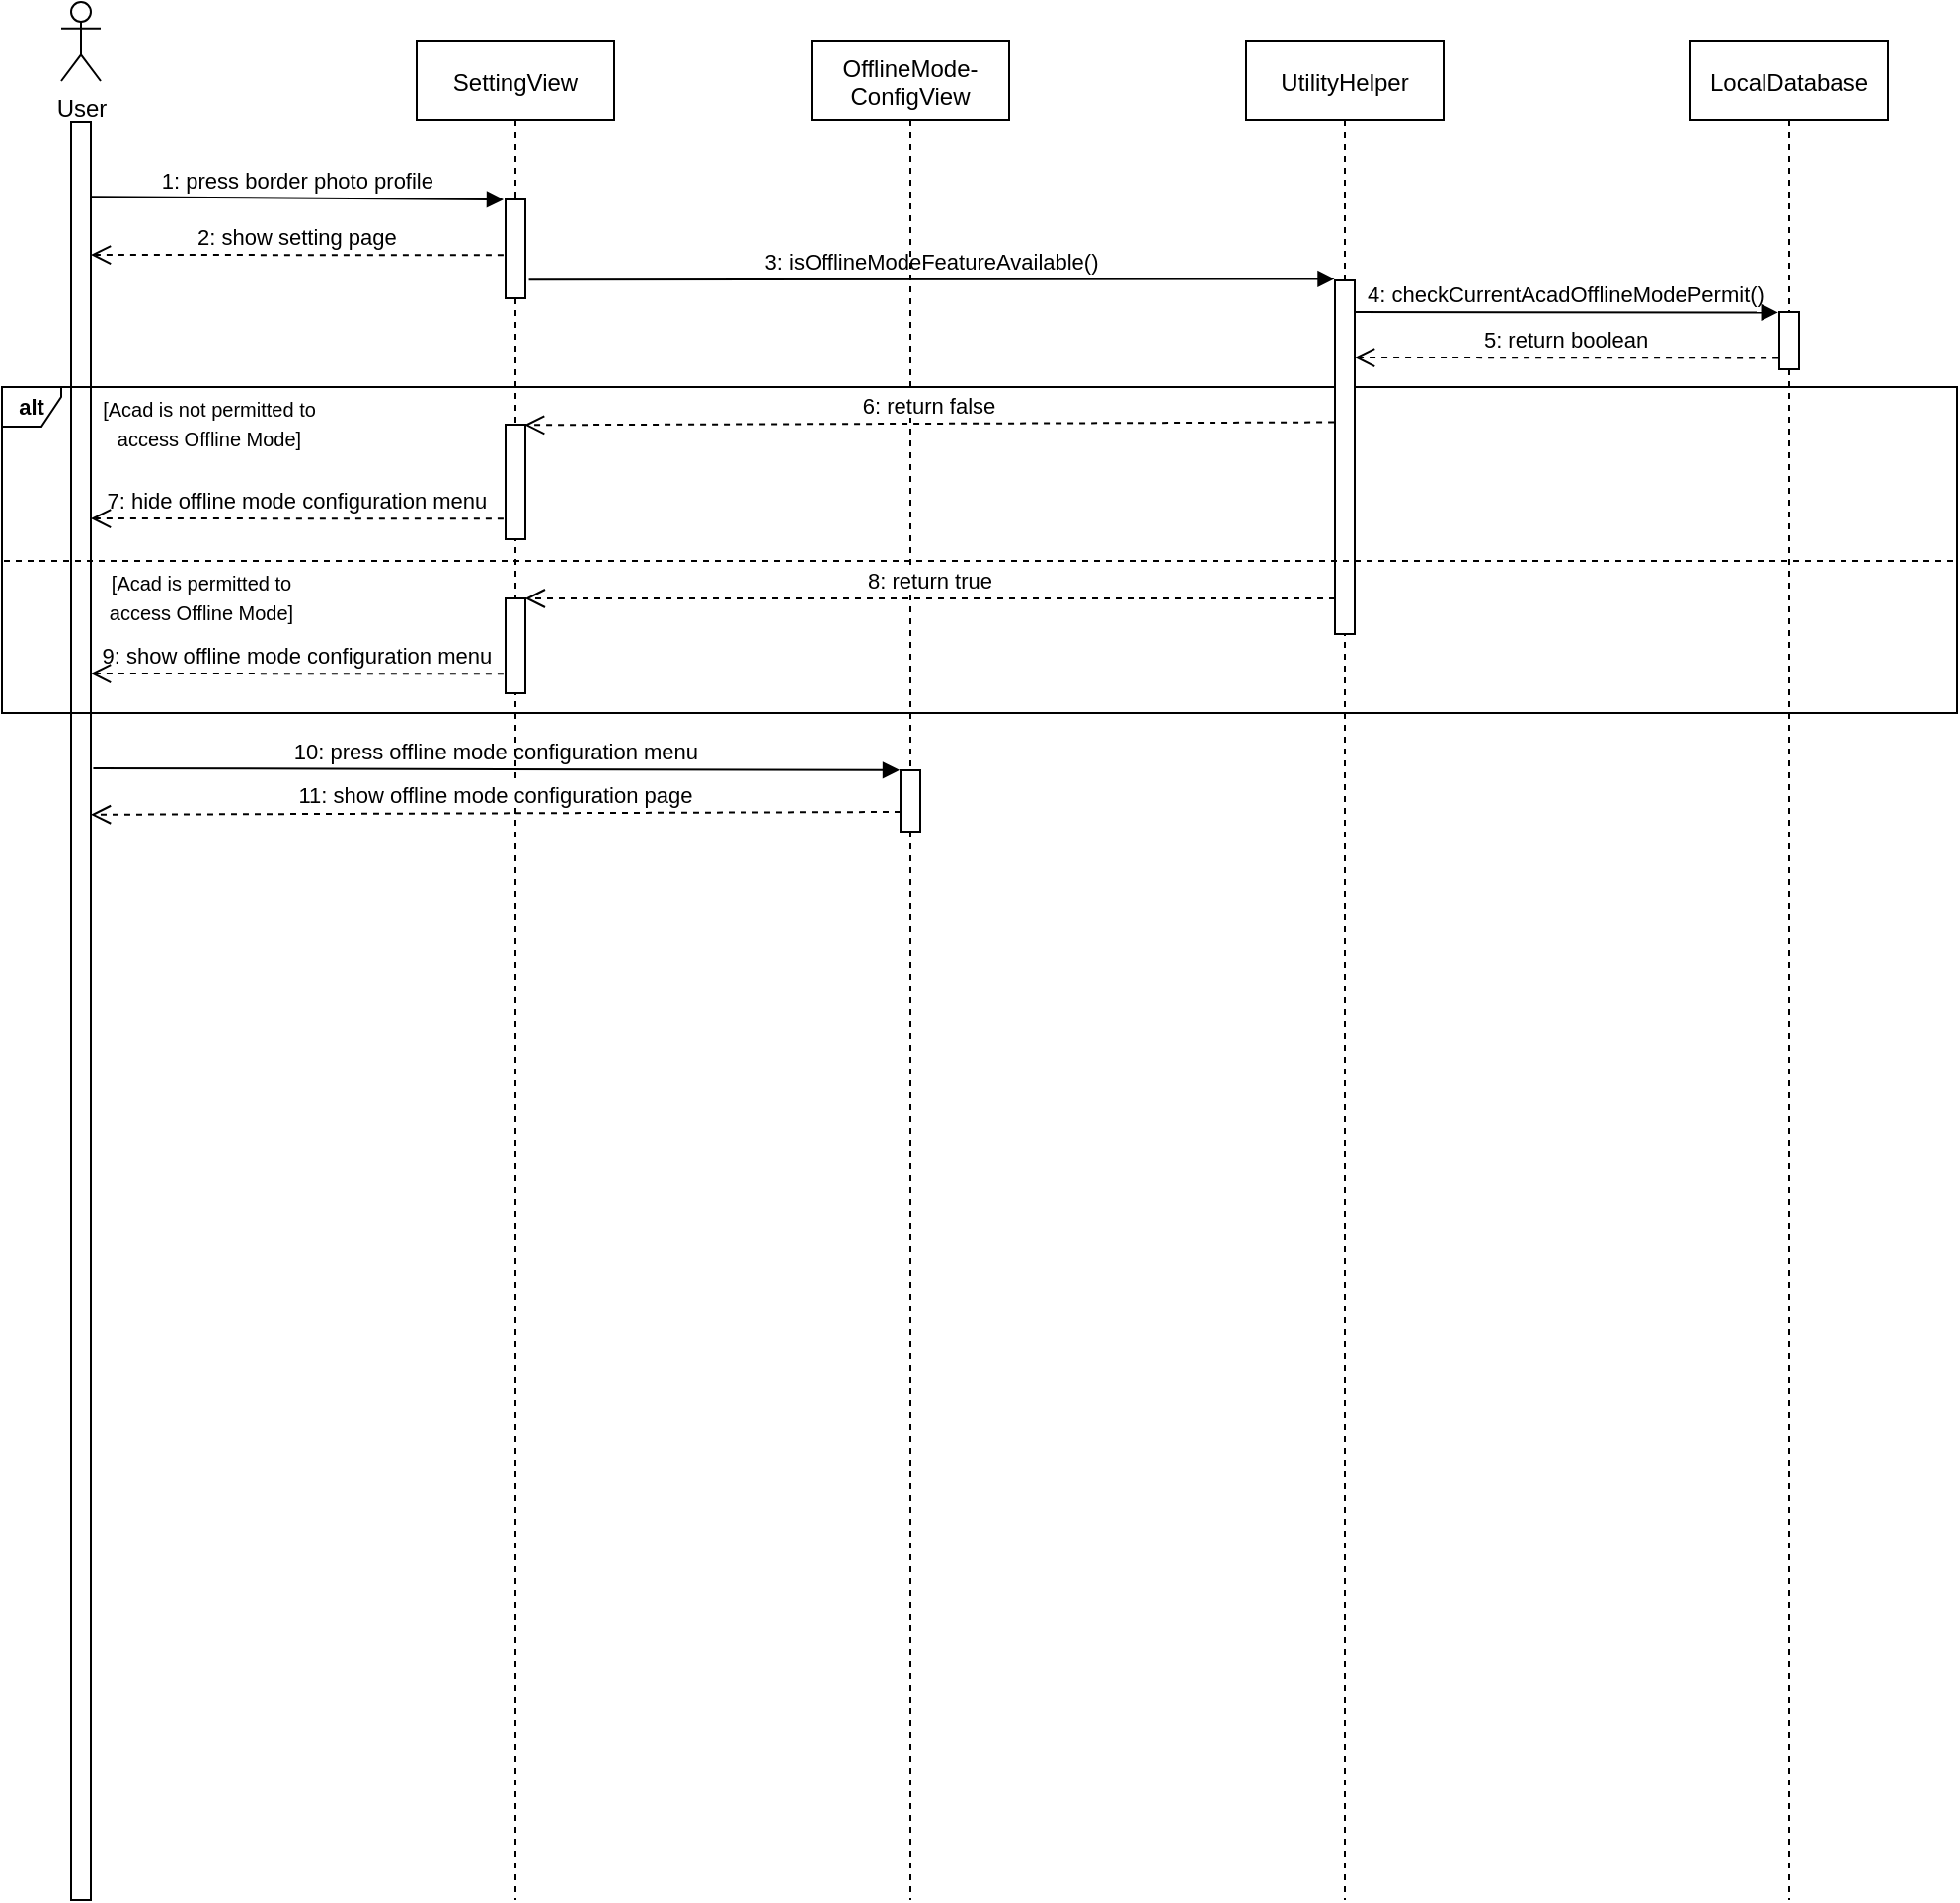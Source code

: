 <mxfile version="20.8.3" type="github">
  <diagram id="kgpKYQtTHZ0yAKxKKP6v" name="Page-1">
    <mxGraphModel dx="2732" dy="465" grid="1" gridSize="10" guides="1" tooltips="1" connect="1" arrows="1" fold="1" page="1" pageScale="1" pageWidth="850" pageHeight="1100" math="0" shadow="0">
      <root>
        <mxCell id="0" />
        <mxCell id="1" parent="0" />
        <mxCell id="VgFMn7d585Ha0XAmIZsE-21" value="" style="points=[];perimeter=orthogonalPerimeter;rounded=0;shadow=0;strokeWidth=1;" parent="1" vertex="1">
          <mxGeometry x="-1635" y="121" width="10" height="900" as="geometry" />
        </mxCell>
        <mxCell id="VgFMn7d585Ha0XAmIZsE-23" value="&lt;b&gt;alt&lt;/b&gt;" style="shape=umlFrame;whiteSpace=wrap;html=1;fontSize=11;width=30;height=20;fillColor=none;" parent="1" vertex="1">
          <mxGeometry x="-1670" y="255" width="990" height="165" as="geometry" />
        </mxCell>
        <mxCell id="3nuBFxr9cyL0pnOWT2aG-1" value="SettingView" style="shape=umlLifeline;perimeter=lifelinePerimeter;container=1;collapsible=0;recursiveResize=0;rounded=0;shadow=0;strokeWidth=1;" parent="1" vertex="1">
          <mxGeometry x="-1460" y="80" width="100" height="941" as="geometry" />
        </mxCell>
        <mxCell id="3nuBFxr9cyL0pnOWT2aG-2" value="" style="points=[];perimeter=orthogonalPerimeter;rounded=0;shadow=0;strokeWidth=1;" parent="3nuBFxr9cyL0pnOWT2aG-1" vertex="1">
          <mxGeometry x="45" y="80" width="10" height="50" as="geometry" />
        </mxCell>
        <mxCell id="VgFMn7d585Ha0XAmIZsE-6" value="1: press border photo profile" style="verticalAlign=bottom;endArrow=block;shadow=0;strokeWidth=1;fontStyle=0;labelBorderColor=none;labelBackgroundColor=none;exitX=1.021;exitY=0.034;exitDx=0;exitDy=0;exitPerimeter=0;" parent="3nuBFxr9cyL0pnOWT2aG-1" edge="1">
          <mxGeometry relative="1" as="geometry">
            <mxPoint x="-164.79" y="78.62" as="sourcePoint" />
            <mxPoint x="44" y="80" as="targetPoint" />
          </mxGeometry>
        </mxCell>
        <mxCell id="3nuBFxr9cyL0pnOWT2aG-5" value="UtilityHelper" style="shape=umlLifeline;perimeter=lifelinePerimeter;container=1;collapsible=0;recursiveResize=0;rounded=0;shadow=0;strokeWidth=1;" parent="1" vertex="1">
          <mxGeometry x="-1040" y="80" width="100" height="941" as="geometry" />
        </mxCell>
        <mxCell id="VgFMn7d585Ha0XAmIZsE-7" value="3: isOfflineModeFeatureAvailable()" style="verticalAlign=bottom;endArrow=block;shadow=0;strokeWidth=1;fontStyle=0;labelBorderColor=none;labelBackgroundColor=none;entryX=-0.024;entryY=0.003;entryDx=0;entryDy=0;entryPerimeter=0;exitX=1.178;exitY=0.813;exitDx=0;exitDy=0;exitPerimeter=0;" parent="3nuBFxr9cyL0pnOWT2aG-5" edge="1" source="3nuBFxr9cyL0pnOWT2aG-2">
          <mxGeometry relative="1" as="geometry">
            <mxPoint x="-169.633" y="120" as="sourcePoint" />
            <mxPoint x="44.76" y="120.21" as="targetPoint" />
          </mxGeometry>
        </mxCell>
        <mxCell id="VgFMn7d585Ha0XAmIZsE-16" value="" style="points=[];perimeter=orthogonalPerimeter;rounded=0;shadow=0;strokeWidth=1;" parent="3nuBFxr9cyL0pnOWT2aG-5" vertex="1">
          <mxGeometry x="45" y="121" width="10" height="179" as="geometry" />
        </mxCell>
        <mxCell id="D12k0bA-BJYKIJGbDswn-10" value="" style="group" parent="1" vertex="1" connectable="0">
          <mxGeometry x="-1640" y="80" width="20" height="710" as="geometry" />
        </mxCell>
        <mxCell id="D12k0bA-BJYKIJGbDswn-4" value="User" style="shape=umlActor;verticalLabelPosition=bottom;verticalAlign=top;html=1;outlineConnect=0;" parent="D12k0bA-BJYKIJGbDswn-10" vertex="1">
          <mxGeometry y="-20" width="20" height="40" as="geometry" />
        </mxCell>
        <mxCell id="VgFMn7d585Ha0XAmIZsE-24" value="&lt;span style=&quot;font-size: 10px;&quot;&gt;[Acad is not permitted to access Offline Mode]&lt;/span&gt;" style="text;html=1;strokeColor=none;fillColor=none;align=center;verticalAlign=middle;whiteSpace=wrap;rounded=0;" parent="1" vertex="1">
          <mxGeometry x="-1620" y="255" width="110" height="35.5" as="geometry" />
        </mxCell>
        <mxCell id="VgFMn7d585Ha0XAmIZsE-25" value="" style="points=[];perimeter=orthogonalPerimeter;rounded=0;shadow=0;strokeWidth=1;" parent="1" vertex="1">
          <mxGeometry x="-1415" y="274" width="10" height="58" as="geometry" />
        </mxCell>
        <mxCell id="VgFMn7d585Ha0XAmIZsE-49" value="" style="line;strokeWidth=1;fillColor=none;align=left;verticalAlign=middle;spacingTop=-1;spacingLeft=3;spacingRight=3;rotatable=0;labelPosition=right;points=[];portConstraint=eastwest;strokeColor=inherit;fontSize=10;dashed=1;" parent="1" vertex="1">
          <mxGeometry x="-1669" y="339" width="989" height="8" as="geometry" />
        </mxCell>
        <mxCell id="VgFMn7d585Ha0XAmIZsE-50" value="&lt;span style=&quot;font-size: 10px;&quot;&gt;[Acad is permitted to access Offline Mode]&lt;/span&gt;" style="text;html=1;strokeColor=none;fillColor=none;align=center;verticalAlign=middle;whiteSpace=wrap;rounded=0;" parent="1" vertex="1">
          <mxGeometry x="-1624" y="343" width="110" height="35.5" as="geometry" />
        </mxCell>
        <mxCell id="Guo4P8dY95QTmtFHYeZ4-5" value="7: hide offline mode configuration menu" style="verticalAlign=bottom;endArrow=open;dashed=1;endSize=8;shadow=0;strokeWidth=1;entryX=1.046;entryY=0.283;entryDx=0;entryDy=0;entryPerimeter=0;exitX=-0.105;exitY=0.86;exitDx=0;exitDy=0;exitPerimeter=0;labelBackgroundColor=none;" parent="1" edge="1">
          <mxGeometry relative="1" as="geometry">
            <mxPoint x="-1625.0" y="321.5" as="targetPoint" />
            <mxPoint x="-1416.05" y="321.66" as="sourcePoint" />
          </mxGeometry>
        </mxCell>
        <mxCell id="Guo4P8dY95QTmtFHYeZ4-6" value="" style="points=[];perimeter=orthogonalPerimeter;rounded=0;shadow=0;strokeWidth=1;" parent="1" vertex="1">
          <mxGeometry x="-1415" y="362" width="10" height="48" as="geometry" />
        </mxCell>
        <mxCell id="eCdpHvhe5fwS4jkzBV9C-2" value="LocalDatabase" style="shape=umlLifeline;perimeter=lifelinePerimeter;container=1;collapsible=0;recursiveResize=0;rounded=0;shadow=0;strokeWidth=1;" parent="1" vertex="1">
          <mxGeometry x="-815" y="80" width="100" height="941" as="geometry" />
        </mxCell>
        <mxCell id="eCdpHvhe5fwS4jkzBV9C-8" value="" style="points=[];perimeter=orthogonalPerimeter;rounded=0;shadow=0;strokeWidth=1;" parent="1" vertex="1">
          <mxGeometry x="-770" y="217" width="10" height="29" as="geometry" />
        </mxCell>
        <mxCell id="eCdpHvhe5fwS4jkzBV9C-9" value="4: checkCurrentAcadOfflineModePermit()" style="verticalAlign=bottom;endArrow=block;shadow=0;strokeWidth=1;fontStyle=0;labelBorderColor=none;labelBackgroundColor=none;entryX=-0.024;entryY=0.003;entryDx=0;entryDy=0;entryPerimeter=0;" parent="1" edge="1">
          <mxGeometry relative="1" as="geometry">
            <mxPoint x="-985.003" y="217" as="sourcePoint" />
            <mxPoint x="-770.61" y="217.21" as="targetPoint" />
          </mxGeometry>
        </mxCell>
        <mxCell id="eCdpHvhe5fwS4jkzBV9C-10" value="5: return boolean" style="verticalAlign=bottom;endArrow=open;dashed=1;endSize=8;exitX=0;exitY=0.95;shadow=0;strokeWidth=1;entryX=1.046;entryY=0.283;entryDx=0;entryDy=0;entryPerimeter=0;" parent="1" edge="1">
          <mxGeometry relative="1" as="geometry">
            <mxPoint x="-985" y="240" as="targetPoint" />
            <mxPoint x="-770.46" y="240.22" as="sourcePoint" />
          </mxGeometry>
        </mxCell>
        <mxCell id="rFGstGtkIx78UECEyDi8-2" value="2: show setting page" style="verticalAlign=bottom;endArrow=open;dashed=1;endSize=8;shadow=0;strokeWidth=1;entryX=1.046;entryY=0.283;entryDx=0;entryDy=0;entryPerimeter=0;exitX=-0.105;exitY=0.86;exitDx=0;exitDy=0;exitPerimeter=0;labelBackgroundColor=none;" edge="1" parent="1">
          <mxGeometry relative="1" as="geometry">
            <mxPoint x="-1625.0" y="188" as="targetPoint" />
            <mxPoint x="-1416.05" y="188.16" as="sourcePoint" />
          </mxGeometry>
        </mxCell>
        <mxCell id="rFGstGtkIx78UECEyDi8-3" value="9: show offline mode configuration menu" style="verticalAlign=bottom;endArrow=open;dashed=1;endSize=8;shadow=0;strokeWidth=1;entryX=1.046;entryY=0.283;entryDx=0;entryDy=0;entryPerimeter=0;exitX=-0.105;exitY=0.86;exitDx=0;exitDy=0;exitPerimeter=0;labelBackgroundColor=none;" edge="1" parent="1">
          <mxGeometry relative="1" as="geometry">
            <mxPoint x="-1625.0" y="400" as="targetPoint" />
            <mxPoint x="-1416.05" y="400.16" as="sourcePoint" />
          </mxGeometry>
        </mxCell>
        <mxCell id="rFGstGtkIx78UECEyDi8-4" value="10: press offline mode configuration menu" style="verticalAlign=bottom;endArrow=block;shadow=0;strokeWidth=1;fontStyle=0;labelBorderColor=none;labelBackgroundColor=none;exitX=1.021;exitY=0.034;exitDx=0;exitDy=0;exitPerimeter=0;entryX=-0.047;entryY=-0.002;entryDx=0;entryDy=0;entryPerimeter=0;" edge="1" parent="1" target="rFGstGtkIx78UECEyDi8-9">
          <mxGeometry relative="1" as="geometry">
            <mxPoint x="-1623.79" y="448" as="sourcePoint" />
            <mxPoint x="-1220" y="448" as="targetPoint" />
          </mxGeometry>
        </mxCell>
        <mxCell id="rFGstGtkIx78UECEyDi8-6" value="OfflineMode-&#xa;ConfigView" style="shape=umlLifeline;perimeter=lifelinePerimeter;container=1;collapsible=0;recursiveResize=0;rounded=0;shadow=0;strokeWidth=1;" vertex="1" parent="1">
          <mxGeometry x="-1260" y="80" width="100" height="941" as="geometry" />
        </mxCell>
        <mxCell id="rFGstGtkIx78UECEyDi8-9" value="" style="points=[];perimeter=orthogonalPerimeter;rounded=0;shadow=0;strokeWidth=1;" vertex="1" parent="rFGstGtkIx78UECEyDi8-6">
          <mxGeometry x="45" y="369" width="10" height="31" as="geometry" />
        </mxCell>
        <mxCell id="VgFMn7d585Ha0XAmIZsE-26" value="6: return false" style="verticalAlign=bottom;endArrow=open;dashed=1;endSize=8;exitX=0;exitY=0.95;shadow=0;strokeWidth=1;entryX=0.955;entryY=0.003;entryDx=0;entryDy=0;entryPerimeter=0;" parent="1" edge="1" target="VgFMn7d585Ha0XAmIZsE-25">
          <mxGeometry relative="1" as="geometry">
            <mxPoint x="-1210" y="272.55" as="targetPoint" />
            <mxPoint x="-995.46" y="272.77" as="sourcePoint" />
          </mxGeometry>
        </mxCell>
        <mxCell id="VgFMn7d585Ha0XAmIZsE-52" value="8: return true" style="verticalAlign=bottom;endArrow=open;dashed=1;endSize=8;shadow=0;strokeWidth=1;entryX=0.988;entryY=0;entryDx=0;entryDy=0;entryPerimeter=0;" parent="1" edge="1" target="Guo4P8dY95QTmtFHYeZ4-6">
          <mxGeometry relative="1" as="geometry">
            <mxPoint x="-1210.0" y="360.55" as="targetPoint" />
            <mxPoint x="-995" y="362" as="sourcePoint" />
          </mxGeometry>
        </mxCell>
        <mxCell id="rFGstGtkIx78UECEyDi8-10" value="11: show offline mode configuration page" style="verticalAlign=bottom;endArrow=open;dashed=1;endSize=8;exitX=0;exitY=0.95;shadow=0;strokeWidth=1;entryX=0.955;entryY=0.003;entryDx=0;entryDy=0;entryPerimeter=0;" edge="1" parent="1">
          <mxGeometry relative="1" as="geometry">
            <mxPoint x="-1625" y="471.404" as="targetPoint" />
            <mxPoint x="-1215.01" y="470" as="sourcePoint" />
          </mxGeometry>
        </mxCell>
      </root>
    </mxGraphModel>
  </diagram>
</mxfile>
